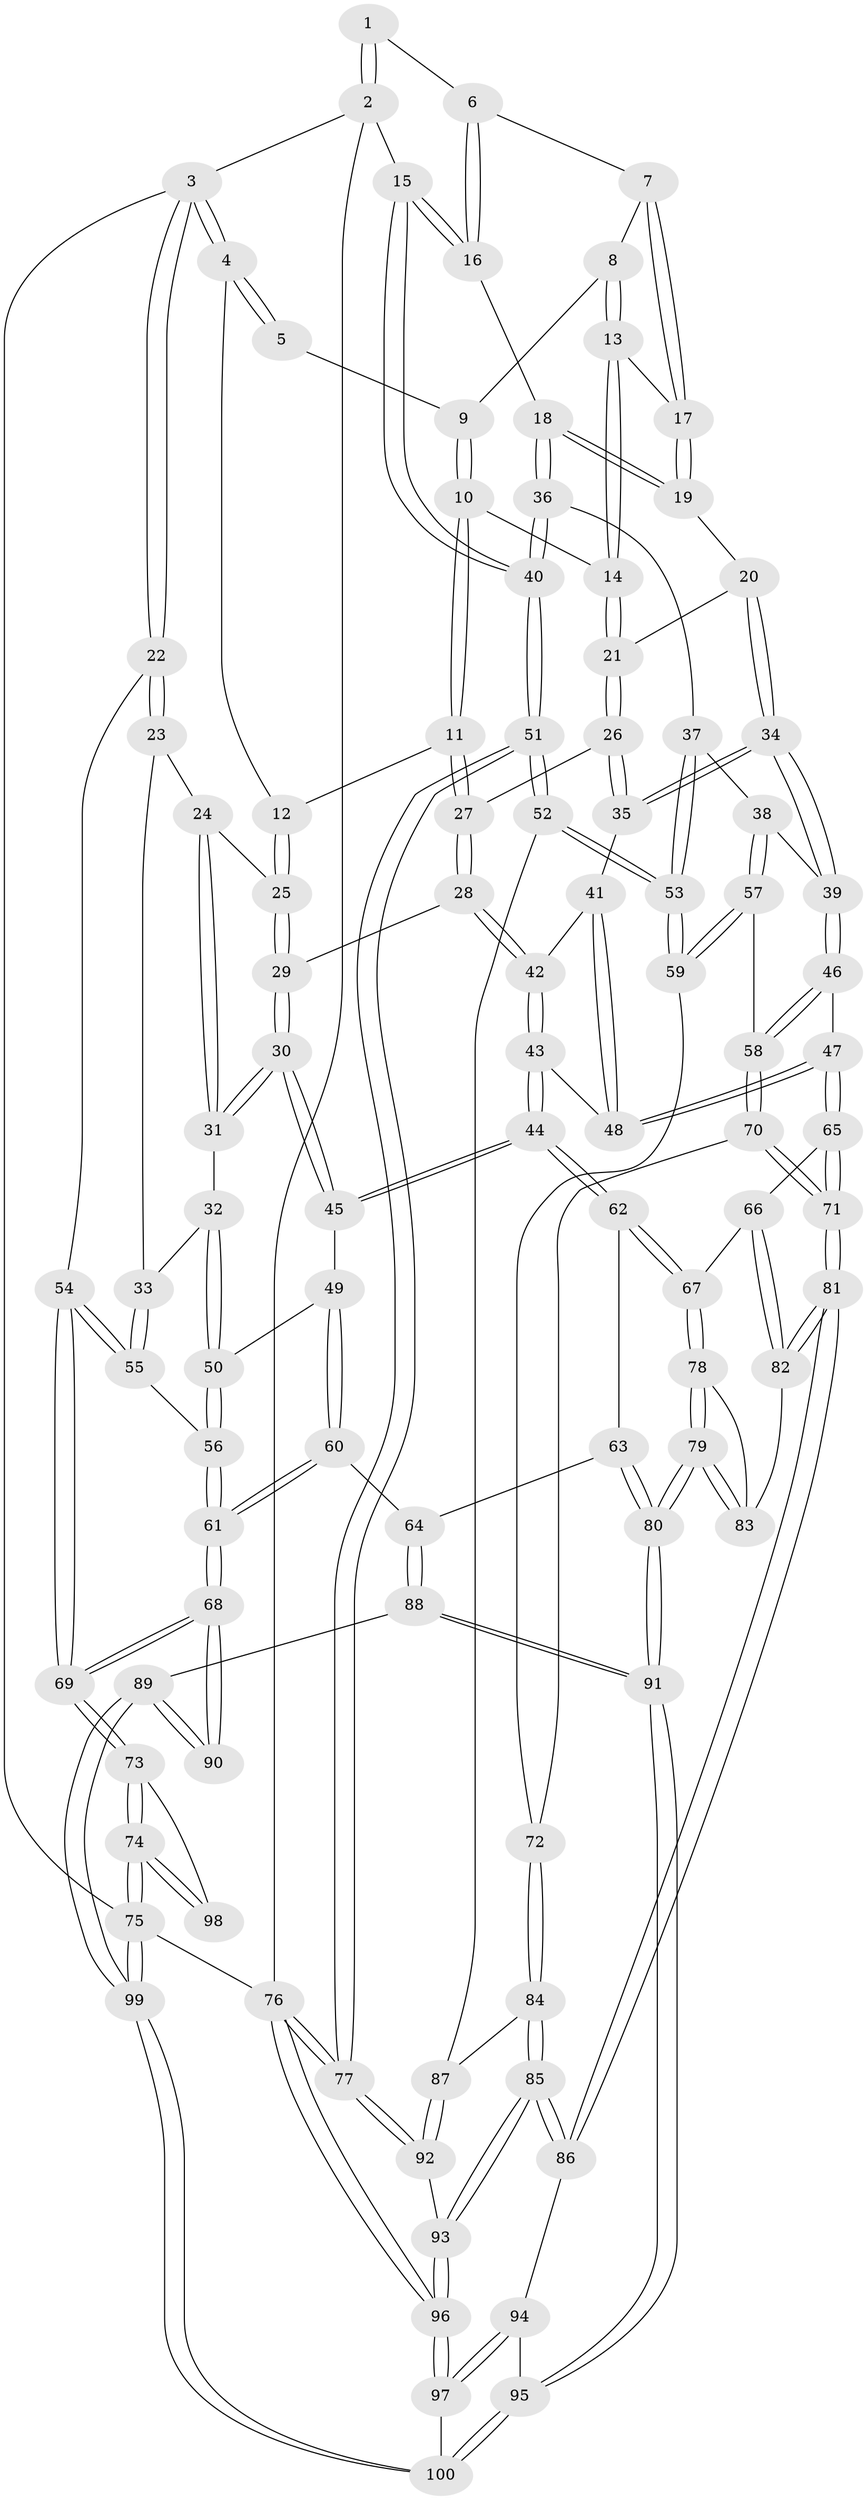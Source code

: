 // Generated by graph-tools (version 1.1) at 2025/17/03/09/25 04:17:19]
// undirected, 100 vertices, 247 edges
graph export_dot {
graph [start="1"]
  node [color=gray90,style=filled];
  1 [pos="+0.8445051704662231+0"];
  2 [pos="+1+0"];
  3 [pos="+0+0"];
  4 [pos="+0.35618964249345814+0"];
  5 [pos="+0.5854416553792431+0"];
  6 [pos="+0.8132759144451545+0.0551239065515856"];
  7 [pos="+0.771906000346438+0.08715429494057227"];
  8 [pos="+0.7180438243955577+0.08861887335003325"];
  9 [pos="+0.6553454044124913+0.04184650388828993"];
  10 [pos="+0.6300579247069972+0.1449733327620871"];
  11 [pos="+0.527470344907226+0.15085514611012918"];
  12 [pos="+0.34535778935960715+0"];
  13 [pos="+0.6822374775761263+0.16766498434322255"];
  14 [pos="+0.6682569152263725+0.17385700928109757"];
  15 [pos="+1+0"];
  16 [pos="+0.889087811631849+0.15956703932766822"];
  17 [pos="+0.7550476098759021+0.16748486398477674"];
  18 [pos="+0.8800576504364266+0.22753084455685285"];
  19 [pos="+0.8121124507148719+0.22638457013747965"];
  20 [pos="+0.7882678853578801+0.24169031486838166"];
  21 [pos="+0.6677045571632898+0.20946587993952695"];
  22 [pos="+0+0"];
  23 [pos="+0.1634372886900399+0.1462781124132816"];
  24 [pos="+0.2733253028110528+0.07105187597123447"];
  25 [pos="+0.30112569627468005+0.036143328191906236"];
  26 [pos="+0.6448309565545229+0.2834675140913886"];
  27 [pos="+0.5330841830998899+0.2568142183936472"];
  28 [pos="+0.49960836005714165+0.29086140527175036"];
  29 [pos="+0.41948160971481285+0.26979242107369916"];
  30 [pos="+0.3249015788043015+0.36015517571433336"];
  31 [pos="+0.30028770888243794+0.33923931333201196"];
  32 [pos="+0.19552308458258597+0.34182178034624067"];
  33 [pos="+0.06877148140031597+0.2877176793058523"];
  34 [pos="+0.7084853227928332+0.32659753840387507"];
  35 [pos="+0.6611716131047827+0.30792148604005315"];
  36 [pos="+0.9326448080134225+0.2965662753646982"];
  37 [pos="+0.8621380683961788+0.36256809617105096"];
  38 [pos="+0.7724399451100828+0.40243406423274364"];
  39 [pos="+0.7541848571193354+0.39902118925833613"];
  40 [pos="+1+0.3749546160093171"];
  41 [pos="+0.6512772718750925+0.32101048489823325"];
  42 [pos="+0.49917467876382426+0.3671456181756671"];
  43 [pos="+0.4931322062928011+0.42965748014414823"];
  44 [pos="+0.4170793666442348+0.4696808372488587"];
  45 [pos="+0.3515447202182361+0.4309633184283276"];
  46 [pos="+0.6718167241019005+0.4835125609004369"];
  47 [pos="+0.6196104258429338+0.4914275169888374"];
  48 [pos="+0.5724517789655355+0.4504321093657723"];
  49 [pos="+0.2612070758846087+0.4754394950997719"];
  50 [pos="+0.20888471140617787+0.4413380864624367"];
  51 [pos="+1+0.5803938553601726"];
  52 [pos="+0.952698053123149+0.590623598370871"];
  53 [pos="+0.917466629354274+0.5812051521199408"];
  54 [pos="+0+0.32572545055804764"];
  55 [pos="+0.0045325423773046256+0.3237050847013031"];
  56 [pos="+0.0961689004806565+0.4622584218079454"];
  57 [pos="+0.8071013386435941+0.472319601574066"];
  58 [pos="+0.7325192300916115+0.5442429514302065"];
  59 [pos="+0.9137087422850151+0.5809476791771458"];
  60 [pos="+0.19758711489534359+0.5997641284218974"];
  61 [pos="+0.1267834342176579+0.6096013462620654"];
  62 [pos="+0.41580361422872797+0.5623580073112219"];
  63 [pos="+0.39170701577494965+0.5879252523528211"];
  64 [pos="+0.2810059050901004+0.6379434424887366"];
  65 [pos="+0.6086244272296888+0.5501030583997659"];
  66 [pos="+0.5489630392360775+0.616796432058474"];
  67 [pos="+0.49864170131920005+0.6152423658225511"];
  68 [pos="+0.0583030258855277+0.6764947839228911"];
  69 [pos="+0+0.7969980583463956"];
  70 [pos="+0.7695318768290994+0.6151145376558527"];
  71 [pos="+0.7152967205549534+0.6627329701452224"];
  72 [pos="+0.8161350947102447+0.6100193290178468"];
  73 [pos="+0+0.815498315682532"];
  74 [pos="+0+1"];
  75 [pos="+0+1"];
  76 [pos="+1+1"];
  77 [pos="+1+0.8233462765632736"];
  78 [pos="+0.4892124095514135+0.6663152302879091"];
  79 [pos="+0.45423706615079906+0.8148154663371937"];
  80 [pos="+0.4327982877430189+0.8353948531952341"];
  81 [pos="+0.6811635210081923+0.7389436553969561"];
  82 [pos="+0.621874075173872+0.7295948109653254"];
  83 [pos="+0.5956316509161477+0.7422484903416555"];
  84 [pos="+0.8220749003126893+0.763998414799206"];
  85 [pos="+0.7446397502146493+0.8073499857556453"];
  86 [pos="+0.6854062641927823+0.7461571559640385"];
  87 [pos="+0.8653582309338436+0.7541565752791163"];
  88 [pos="+0.3215829612878441+0.841621388738293"];
  89 [pos="+0.3090941613249978+0.8433322233602837"];
  90 [pos="+0.2920751529396077+0.8436178149894269"];
  91 [pos="+0.4085257828553097+0.8741605883042983"];
  92 [pos="+0.9292965619502418+0.817747583089148"];
  93 [pos="+0.7751910678718937+0.9402204340512565"];
  94 [pos="+0.6249636112968892+0.834078403317461"];
  95 [pos="+0.4463786258320741+0.9541452649941824"];
  96 [pos="+0.7554065303612685+1"];
  97 [pos="+0.6758562610025307+1"];
  98 [pos="+0.2674279640585181+0.8552852351761017"];
  99 [pos="+0+1"];
  100 [pos="+0.5097456575258729+1"];
  1 -- 2;
  1 -- 2;
  1 -- 6;
  2 -- 3;
  2 -- 15;
  2 -- 76;
  3 -- 4;
  3 -- 4;
  3 -- 22;
  3 -- 22;
  3 -- 75;
  4 -- 5;
  4 -- 5;
  4 -- 12;
  5 -- 9;
  6 -- 7;
  6 -- 16;
  6 -- 16;
  7 -- 8;
  7 -- 17;
  7 -- 17;
  8 -- 9;
  8 -- 13;
  8 -- 13;
  9 -- 10;
  9 -- 10;
  10 -- 11;
  10 -- 11;
  10 -- 14;
  11 -- 12;
  11 -- 27;
  11 -- 27;
  12 -- 25;
  12 -- 25;
  13 -- 14;
  13 -- 14;
  13 -- 17;
  14 -- 21;
  14 -- 21;
  15 -- 16;
  15 -- 16;
  15 -- 40;
  15 -- 40;
  16 -- 18;
  17 -- 19;
  17 -- 19;
  18 -- 19;
  18 -- 19;
  18 -- 36;
  18 -- 36;
  19 -- 20;
  20 -- 21;
  20 -- 34;
  20 -- 34;
  21 -- 26;
  21 -- 26;
  22 -- 23;
  22 -- 23;
  22 -- 54;
  23 -- 24;
  23 -- 33;
  24 -- 25;
  24 -- 31;
  24 -- 31;
  25 -- 29;
  25 -- 29;
  26 -- 27;
  26 -- 35;
  26 -- 35;
  27 -- 28;
  27 -- 28;
  28 -- 29;
  28 -- 42;
  28 -- 42;
  29 -- 30;
  29 -- 30;
  30 -- 31;
  30 -- 31;
  30 -- 45;
  30 -- 45;
  31 -- 32;
  32 -- 33;
  32 -- 50;
  32 -- 50;
  33 -- 55;
  33 -- 55;
  34 -- 35;
  34 -- 35;
  34 -- 39;
  34 -- 39;
  35 -- 41;
  36 -- 37;
  36 -- 40;
  36 -- 40;
  37 -- 38;
  37 -- 53;
  37 -- 53;
  38 -- 39;
  38 -- 57;
  38 -- 57;
  39 -- 46;
  39 -- 46;
  40 -- 51;
  40 -- 51;
  41 -- 42;
  41 -- 48;
  41 -- 48;
  42 -- 43;
  42 -- 43;
  43 -- 44;
  43 -- 44;
  43 -- 48;
  44 -- 45;
  44 -- 45;
  44 -- 62;
  44 -- 62;
  45 -- 49;
  46 -- 47;
  46 -- 58;
  46 -- 58;
  47 -- 48;
  47 -- 48;
  47 -- 65;
  47 -- 65;
  49 -- 50;
  49 -- 60;
  49 -- 60;
  50 -- 56;
  50 -- 56;
  51 -- 52;
  51 -- 52;
  51 -- 77;
  51 -- 77;
  52 -- 53;
  52 -- 53;
  52 -- 87;
  53 -- 59;
  53 -- 59;
  54 -- 55;
  54 -- 55;
  54 -- 69;
  54 -- 69;
  55 -- 56;
  56 -- 61;
  56 -- 61;
  57 -- 58;
  57 -- 59;
  57 -- 59;
  58 -- 70;
  58 -- 70;
  59 -- 72;
  60 -- 61;
  60 -- 61;
  60 -- 64;
  61 -- 68;
  61 -- 68;
  62 -- 63;
  62 -- 67;
  62 -- 67;
  63 -- 64;
  63 -- 80;
  63 -- 80;
  64 -- 88;
  64 -- 88;
  65 -- 66;
  65 -- 71;
  65 -- 71;
  66 -- 67;
  66 -- 82;
  66 -- 82;
  67 -- 78;
  67 -- 78;
  68 -- 69;
  68 -- 69;
  68 -- 90;
  68 -- 90;
  69 -- 73;
  69 -- 73;
  70 -- 71;
  70 -- 71;
  70 -- 72;
  71 -- 81;
  71 -- 81;
  72 -- 84;
  72 -- 84;
  73 -- 74;
  73 -- 74;
  73 -- 98;
  74 -- 75;
  74 -- 75;
  74 -- 98;
  74 -- 98;
  75 -- 99;
  75 -- 99;
  75 -- 76;
  76 -- 77;
  76 -- 77;
  76 -- 96;
  76 -- 96;
  77 -- 92;
  77 -- 92;
  78 -- 79;
  78 -- 79;
  78 -- 83;
  79 -- 80;
  79 -- 80;
  79 -- 83;
  79 -- 83;
  80 -- 91;
  80 -- 91;
  81 -- 82;
  81 -- 82;
  81 -- 86;
  81 -- 86;
  82 -- 83;
  84 -- 85;
  84 -- 85;
  84 -- 87;
  85 -- 86;
  85 -- 86;
  85 -- 93;
  85 -- 93;
  86 -- 94;
  87 -- 92;
  87 -- 92;
  88 -- 89;
  88 -- 91;
  88 -- 91;
  89 -- 90;
  89 -- 90;
  89 -- 99;
  89 -- 99;
  91 -- 95;
  91 -- 95;
  92 -- 93;
  93 -- 96;
  93 -- 96;
  94 -- 95;
  94 -- 97;
  94 -- 97;
  95 -- 100;
  95 -- 100;
  96 -- 97;
  96 -- 97;
  97 -- 100;
  99 -- 100;
  99 -- 100;
}
